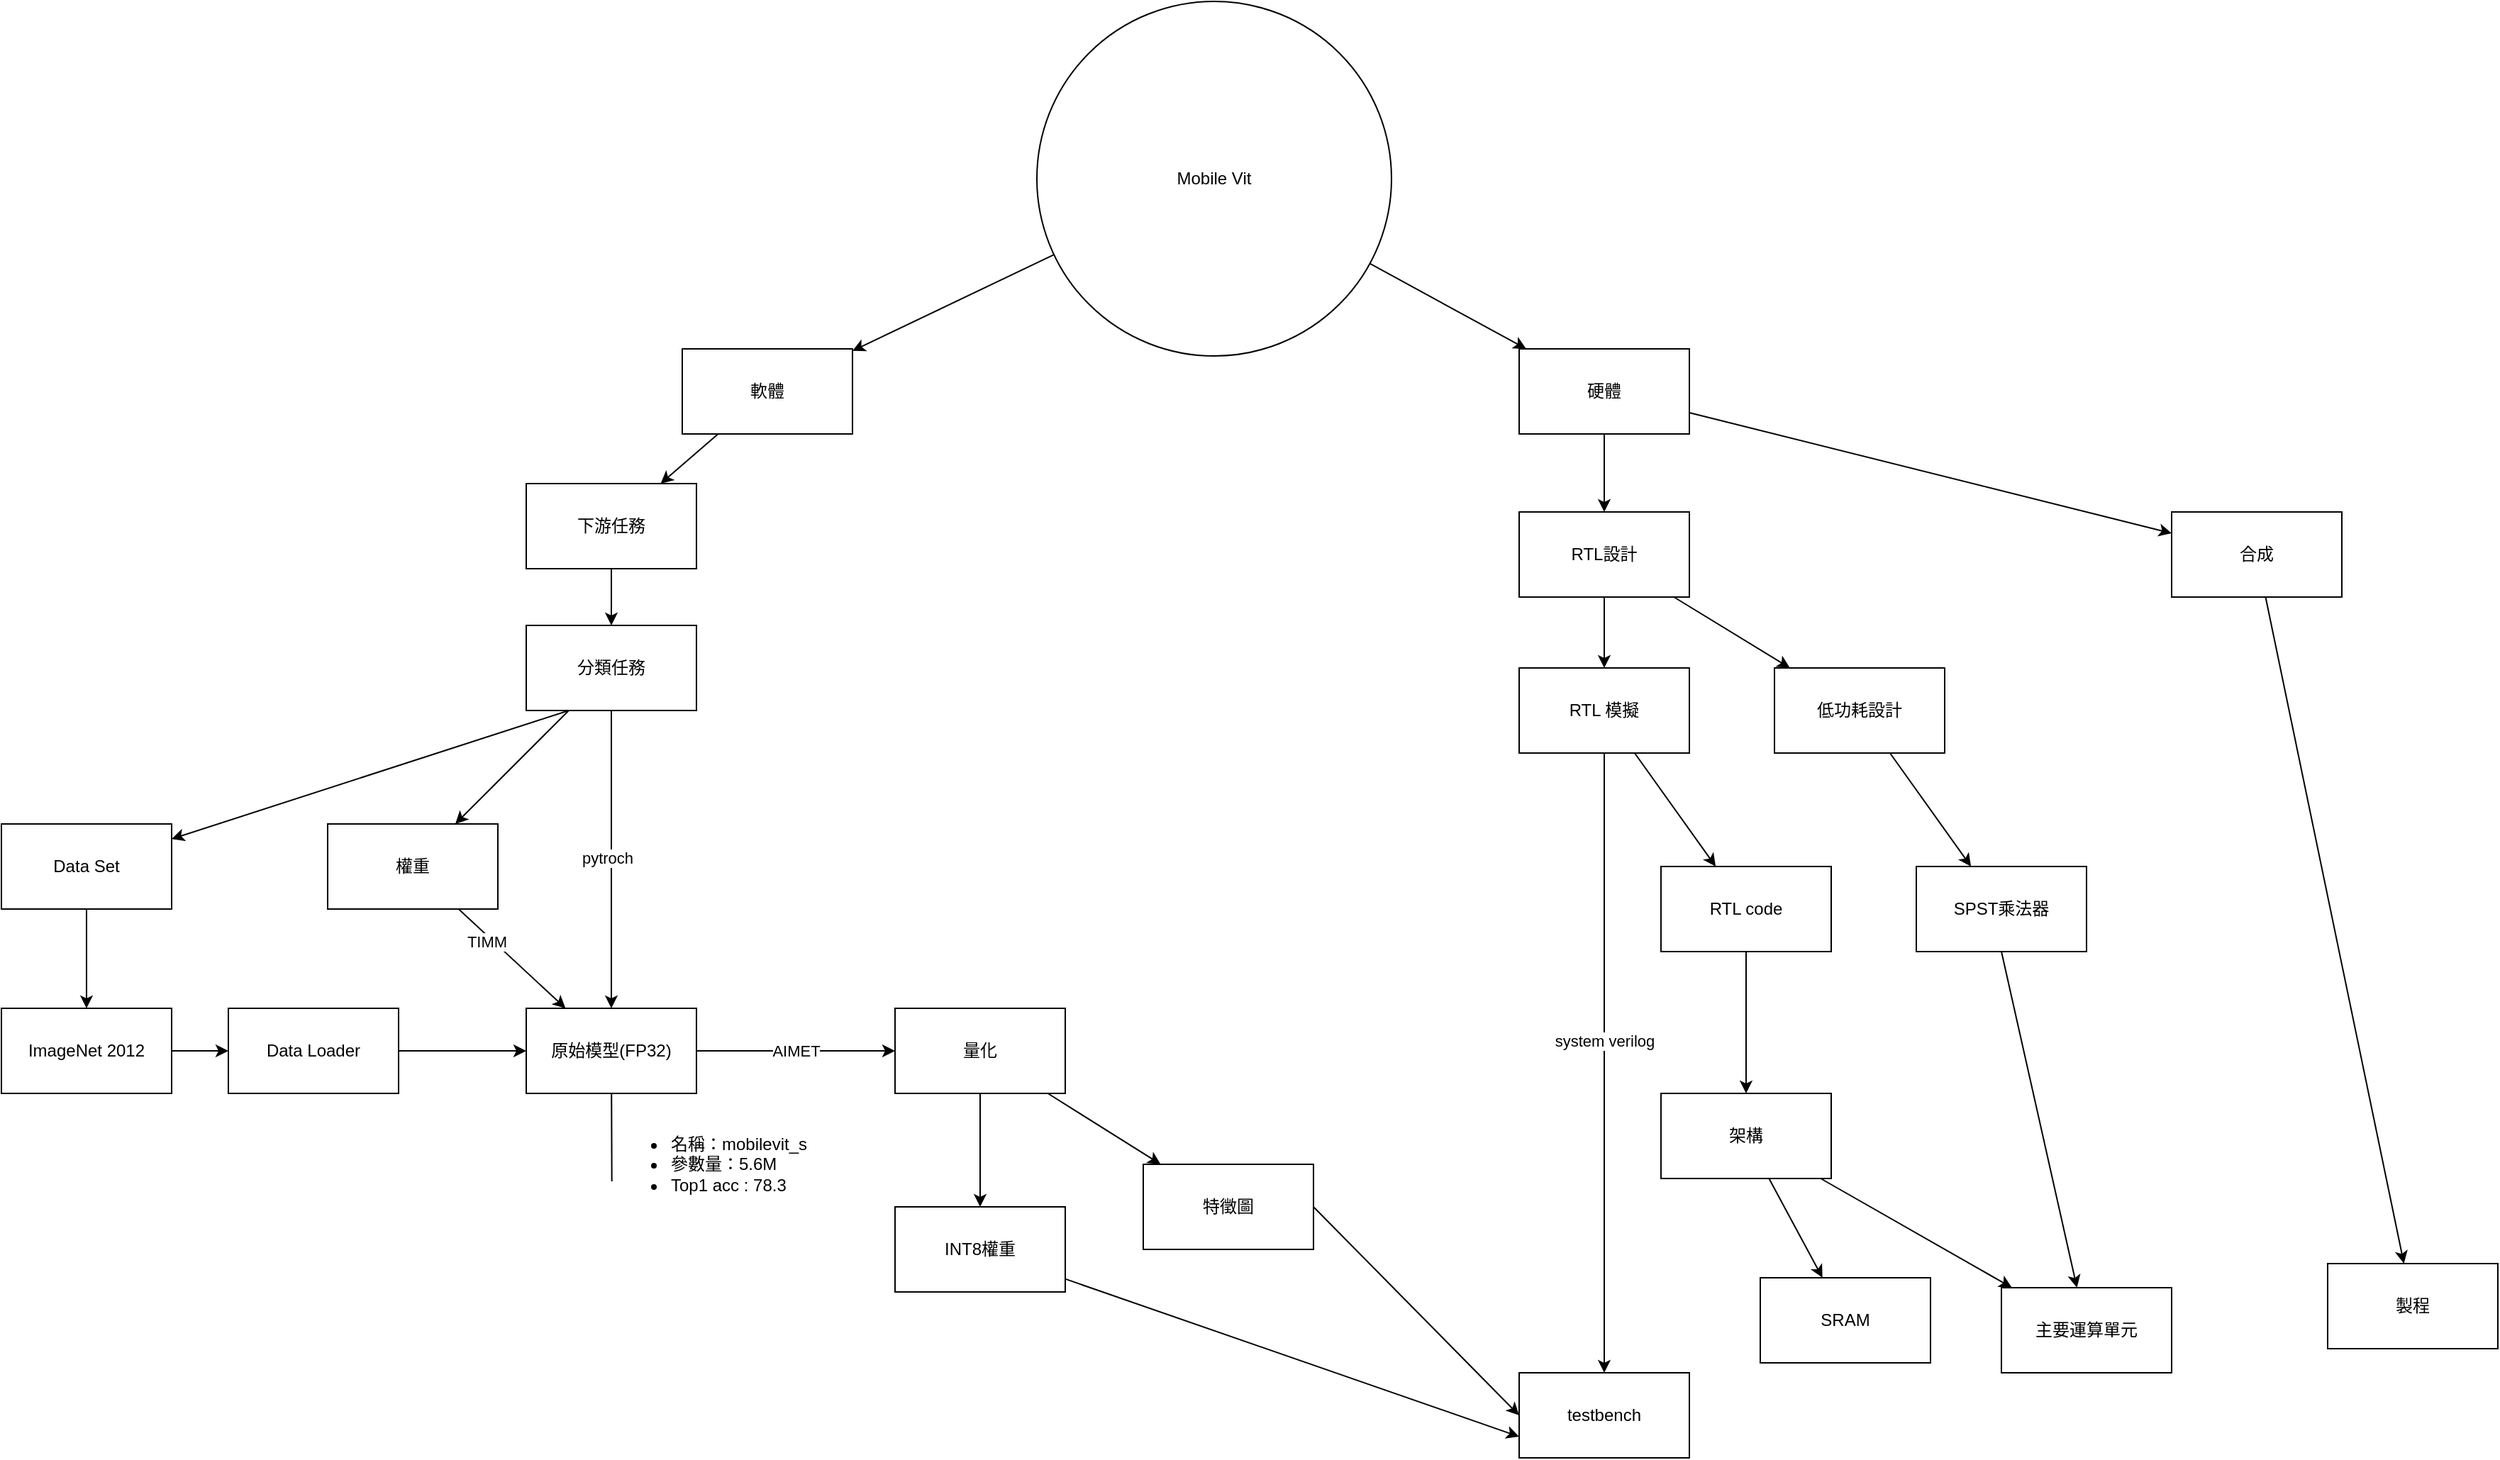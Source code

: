 <mxfile version="27.1.6">
  <diagram id="6a731a19-8d31-9384-78a2-239565b7b9f0" name="Page-1">
    <mxGraphModel dx="3889" dy="2345" grid="1" gridSize="10" guides="1" tooltips="1" connect="1" arrows="1" fold="1" page="1" pageScale="1" pageWidth="1169" pageHeight="827" background="none" math="0" shadow="0">
      <root>
        <mxCell id="0" />
        <mxCell id="1" parent="0" />
        <mxCell id="W1CDu5JQAoE7DSGFIhjb-1552" value="" style="rounded=0;orthogonalLoop=1;jettySize=auto;html=1;" parent="1" source="W1CDu5JQAoE7DSGFIhjb-1547" target="W1CDu5JQAoE7DSGFIhjb-1551" edge="1">
          <mxGeometry relative="1" as="geometry" />
        </mxCell>
        <mxCell id="W1CDu5JQAoE7DSGFIhjb-1554" value="" style="rounded=0;orthogonalLoop=1;jettySize=auto;html=1;" parent="1" source="W1CDu5JQAoE7DSGFIhjb-1547" target="W1CDu5JQAoE7DSGFIhjb-1553" edge="1">
          <mxGeometry relative="1" as="geometry" />
        </mxCell>
        <mxCell id="W1CDu5JQAoE7DSGFIhjb-1547" value="Mobile Vit" style="ellipse;whiteSpace=wrap;html=1;aspect=fixed;" parent="1" vertex="1">
          <mxGeometry x="450" y="-140" width="250" height="250" as="geometry" />
        </mxCell>
        <mxCell id="W1CDu5JQAoE7DSGFIhjb-1564" value="" style="rounded=0;orthogonalLoop=1;jettySize=auto;html=1;" parent="1" source="W1CDu5JQAoE7DSGFIhjb-1551" target="W1CDu5JQAoE7DSGFIhjb-1563" edge="1">
          <mxGeometry relative="1" as="geometry" />
        </mxCell>
        <mxCell id="W1CDu5JQAoE7DSGFIhjb-1566" value="" style="rounded=0;orthogonalLoop=1;jettySize=auto;html=1;" parent="1" source="W1CDu5JQAoE7DSGFIhjb-1551" target="W1CDu5JQAoE7DSGFIhjb-1565" edge="1">
          <mxGeometry relative="1" as="geometry" />
        </mxCell>
        <mxCell id="W1CDu5JQAoE7DSGFIhjb-1627" value="" style="rounded=0;orthogonalLoop=1;jettySize=auto;html=1;" parent="1" source="W1CDu5JQAoE7DSGFIhjb-1563" target="W1CDu5JQAoE7DSGFIhjb-1626" edge="1">
          <mxGeometry relative="1" as="geometry" />
        </mxCell>
        <mxCell id="W1CDu5JQAoE7DSGFIhjb-1551" value="硬體" style="whiteSpace=wrap;html=1;" parent="1" vertex="1">
          <mxGeometry x="790" y="105" width="120" height="60" as="geometry" />
        </mxCell>
        <mxCell id="W1CDu5JQAoE7DSGFIhjb-1598" value="" style="rounded=0;orthogonalLoop=1;jettySize=auto;html=1;" parent="1" source="W1CDu5JQAoE7DSGFIhjb-1553" target="W1CDu5JQAoE7DSGFIhjb-1603" edge="1">
          <mxGeometry relative="1" as="geometry">
            <mxPoint x="260" y="220" as="targetPoint" />
          </mxGeometry>
        </mxCell>
        <mxCell id="W1CDu5JQAoE7DSGFIhjb-1553" value="軟體" style="whiteSpace=wrap;html=1;" parent="1" vertex="1">
          <mxGeometry x="200" y="105" width="120" height="60" as="geometry" />
        </mxCell>
        <mxCell id="W1CDu5JQAoE7DSGFIhjb-1614" value="AIMET" style="rounded=0;orthogonalLoop=1;jettySize=auto;html=1;exitX=1;exitY=0.5;exitDx=0;exitDy=0;" parent="1" source="W1CDu5JQAoE7DSGFIhjb-1555" target="W1CDu5JQAoE7DSGFIhjb-1559" edge="1">
          <mxGeometry relative="1" as="geometry" />
        </mxCell>
        <mxCell id="W1CDu5JQAoE7DSGFIhjb-1555" value="原始模型(FP32)" style="whiteSpace=wrap;html=1;" parent="1" vertex="1">
          <mxGeometry x="90" y="570" width="120" height="60" as="geometry" />
        </mxCell>
        <mxCell id="W1CDu5JQAoE7DSGFIhjb-1559" value="量化" style="whiteSpace=wrap;html=1;" parent="1" vertex="1">
          <mxGeometry x="350" y="570" width="120" height="60" as="geometry" />
        </mxCell>
        <mxCell id="W1CDu5JQAoE7DSGFIhjb-1572" value="" style="rounded=0;orthogonalLoop=1;jettySize=auto;html=1;" parent="1" source="W1CDu5JQAoE7DSGFIhjb-1559" target="W1CDu5JQAoE7DSGFIhjb-1571" edge="1">
          <mxGeometry relative="1" as="geometry">
            <mxPoint x="474.118" y="700" as="sourcePoint" />
          </mxGeometry>
        </mxCell>
        <mxCell id="W1CDu5JQAoE7DSGFIhjb-1575" value="" style="rounded=0;orthogonalLoop=1;jettySize=auto;html=1;" parent="1" source="W1CDu5JQAoE7DSGFIhjb-1559" target="W1CDu5JQAoE7DSGFIhjb-1574" edge="1">
          <mxGeometry relative="1" as="geometry">
            <mxPoint x="452.8" y="700" as="sourcePoint" />
          </mxGeometry>
        </mxCell>
        <mxCell id="W1CDu5JQAoE7DSGFIhjb-1579" value="" style="rounded=0;orthogonalLoop=1;jettySize=auto;html=1;" parent="1" source="W1CDu5JQAoE7DSGFIhjb-1563" target="W1CDu5JQAoE7DSGFIhjb-1578" edge="1">
          <mxGeometry relative="1" as="geometry" />
        </mxCell>
        <mxCell id="W1CDu5JQAoE7DSGFIhjb-1563" value="RTL設計" style="whiteSpace=wrap;html=1;" parent="1" vertex="1">
          <mxGeometry x="790" y="220" width="120" height="60" as="geometry" />
        </mxCell>
        <mxCell id="W1CDu5JQAoE7DSGFIhjb-1570" value="" style="rounded=0;orthogonalLoop=1;jettySize=auto;html=1;" parent="1" source="W1CDu5JQAoE7DSGFIhjb-1565" target="W1CDu5JQAoE7DSGFIhjb-1569" edge="1">
          <mxGeometry relative="1" as="geometry" />
        </mxCell>
        <mxCell id="W1CDu5JQAoE7DSGFIhjb-1565" value="合成" style="whiteSpace=wrap;html=1;" parent="1" vertex="1">
          <mxGeometry x="1250" y="220" width="120" height="60" as="geometry" />
        </mxCell>
        <mxCell id="W1CDu5JQAoE7DSGFIhjb-1569" value="製程" style="whiteSpace=wrap;html=1;" parent="1" vertex="1">
          <mxGeometry x="1360" y="750" width="120" height="60" as="geometry" />
        </mxCell>
        <mxCell id="W1CDu5JQAoE7DSGFIhjb-1584" style="rounded=0;orthogonalLoop=1;jettySize=auto;html=1;exitX=1;exitY=0.5;exitDx=0;exitDy=0;entryX=0;entryY=0.5;entryDx=0;entryDy=0;" parent="1" source="W1CDu5JQAoE7DSGFIhjb-1571" target="W1CDu5JQAoE7DSGFIhjb-1580" edge="1">
          <mxGeometry relative="1" as="geometry" />
        </mxCell>
        <mxCell id="W1CDu5JQAoE7DSGFIhjb-1571" value="特徵圖" style="whiteSpace=wrap;html=1;" parent="1" vertex="1">
          <mxGeometry x="525" y="680" width="120" height="60" as="geometry" />
        </mxCell>
        <mxCell id="W1CDu5JQAoE7DSGFIhjb-1624" style="rounded=0;orthogonalLoop=1;jettySize=auto;html=1;entryX=0;entryY=0.75;entryDx=0;entryDy=0;" parent="1" source="W1CDu5JQAoE7DSGFIhjb-1574" target="W1CDu5JQAoE7DSGFIhjb-1580" edge="1">
          <mxGeometry relative="1" as="geometry" />
        </mxCell>
        <mxCell id="W1CDu5JQAoE7DSGFIhjb-1574" value="INT8權重" style="whiteSpace=wrap;html=1;" parent="1" vertex="1">
          <mxGeometry x="350" y="710" width="120" height="60" as="geometry" />
        </mxCell>
        <mxCell id="W1CDu5JQAoE7DSGFIhjb-1581" value="" style="rounded=0;orthogonalLoop=1;jettySize=auto;html=1;" parent="1" source="W1CDu5JQAoE7DSGFIhjb-1578" target="W1CDu5JQAoE7DSGFIhjb-1580" edge="1">
          <mxGeometry relative="1" as="geometry" />
        </mxCell>
        <mxCell id="W1CDu5JQAoE7DSGFIhjb-1625" value="system verilog" style="edgeLabel;html=1;align=center;verticalAlign=middle;resizable=0;points=[];" parent="W1CDu5JQAoE7DSGFIhjb-1581" vertex="1" connectable="0">
          <mxGeometry x="-0.073" relative="1" as="geometry">
            <mxPoint as="offset" />
          </mxGeometry>
        </mxCell>
        <mxCell id="W1CDu5JQAoE7DSGFIhjb-1583" value="" style="rounded=0;orthogonalLoop=1;jettySize=auto;html=1;" parent="1" source="W1CDu5JQAoE7DSGFIhjb-1578" target="W1CDu5JQAoE7DSGFIhjb-1582" edge="1">
          <mxGeometry relative="1" as="geometry" />
        </mxCell>
        <mxCell id="W1CDu5JQAoE7DSGFIhjb-1578" value="RTL 模擬" style="whiteSpace=wrap;html=1;" parent="1" vertex="1">
          <mxGeometry x="790" y="330" width="120" height="60" as="geometry" />
        </mxCell>
        <mxCell id="W1CDu5JQAoE7DSGFIhjb-1580" value="testbench" style="whiteSpace=wrap;html=1;" parent="1" vertex="1">
          <mxGeometry x="790" y="827" width="120" height="60" as="geometry" />
        </mxCell>
        <mxCell id="W1CDu5JQAoE7DSGFIhjb-1590" value="" style="rounded=0;orthogonalLoop=1;jettySize=auto;html=1;" parent="1" source="W1CDu5JQAoE7DSGFIhjb-1582" target="W1CDu5JQAoE7DSGFIhjb-1589" edge="1">
          <mxGeometry relative="1" as="geometry" />
        </mxCell>
        <mxCell id="W1CDu5JQAoE7DSGFIhjb-1582" value="RTL code" style="whiteSpace=wrap;html=1;" parent="1" vertex="1">
          <mxGeometry x="890" y="470" width="120" height="60" as="geometry" />
        </mxCell>
        <mxCell id="W1CDu5JQAoE7DSGFIhjb-1592" value="" style="rounded=0;orthogonalLoop=1;jettySize=auto;html=1;" parent="1" source="W1CDu5JQAoE7DSGFIhjb-1589" target="W1CDu5JQAoE7DSGFIhjb-1591" edge="1">
          <mxGeometry relative="1" as="geometry" />
        </mxCell>
        <mxCell id="W1CDu5JQAoE7DSGFIhjb-1596" value="" style="rounded=0;orthogonalLoop=1;jettySize=auto;html=1;" parent="1" source="W1CDu5JQAoE7DSGFIhjb-1589" target="W1CDu5JQAoE7DSGFIhjb-1595" edge="1">
          <mxGeometry relative="1" as="geometry" />
        </mxCell>
        <mxCell id="W1CDu5JQAoE7DSGFIhjb-1589" value="架構" style="whiteSpace=wrap;html=1;" parent="1" vertex="1">
          <mxGeometry x="890" y="630" width="120" height="60" as="geometry" />
        </mxCell>
        <mxCell id="W1CDu5JQAoE7DSGFIhjb-1591" value="主要運算單元" style="whiteSpace=wrap;html=1;" parent="1" vertex="1">
          <mxGeometry x="1130" y="767" width="120" height="60" as="geometry" />
        </mxCell>
        <mxCell id="W1CDu5JQAoE7DSGFIhjb-1595" value="SRAM" style="whiteSpace=wrap;html=1;" parent="1" vertex="1">
          <mxGeometry x="960" y="760" width="120" height="60" as="geometry" />
        </mxCell>
        <mxCell id="W1CDu5JQAoE7DSGFIhjb-1602" value="" style="rounded=0;orthogonalLoop=1;jettySize=auto;html=1;" parent="1" source="W1CDu5JQAoE7DSGFIhjb-1599" target="W1CDu5JQAoE7DSGFIhjb-1601" edge="1">
          <mxGeometry relative="1" as="geometry" />
        </mxCell>
        <mxCell id="W1CDu5JQAoE7DSGFIhjb-1599" value="Data Set" style="whiteSpace=wrap;html=1;" parent="1" vertex="1">
          <mxGeometry x="-280" y="440" width="120" height="60" as="geometry" />
        </mxCell>
        <mxCell id="W1CDu5JQAoE7DSGFIhjb-1617" value="" style="rounded=0;orthogonalLoop=1;jettySize=auto;html=1;" parent="1" source="W1CDu5JQAoE7DSGFIhjb-1601" target="W1CDu5JQAoE7DSGFIhjb-1616" edge="1">
          <mxGeometry relative="1" as="geometry" />
        </mxCell>
        <mxCell id="W1CDu5JQAoE7DSGFIhjb-1601" value="ImageNet 2012" style="whiteSpace=wrap;html=1;" parent="1" vertex="1">
          <mxGeometry x="-280" y="570" width="120" height="60" as="geometry" />
        </mxCell>
        <mxCell id="W1CDu5JQAoE7DSGFIhjb-1606" value="" style="rounded=0;orthogonalLoop=1;jettySize=auto;html=1;" parent="1" source="W1CDu5JQAoE7DSGFIhjb-1603" target="W1CDu5JQAoE7DSGFIhjb-1605" edge="1">
          <mxGeometry relative="1" as="geometry" />
        </mxCell>
        <mxCell id="W1CDu5JQAoE7DSGFIhjb-1603" value="下游任務" style="whiteSpace=wrap;html=1;" parent="1" vertex="1">
          <mxGeometry x="90" y="200" width="120" height="60" as="geometry" />
        </mxCell>
        <mxCell id="W1CDu5JQAoE7DSGFIhjb-1607" style="rounded=0;orthogonalLoop=1;jettySize=auto;html=1;exitX=0.25;exitY=1;exitDx=0;exitDy=0;" parent="1" source="W1CDu5JQAoE7DSGFIhjb-1605" target="W1CDu5JQAoE7DSGFIhjb-1599" edge="1">
          <mxGeometry relative="1" as="geometry" />
        </mxCell>
        <mxCell id="W1CDu5JQAoE7DSGFIhjb-1608" style="rounded=0;orthogonalLoop=1;jettySize=auto;html=1;exitX=0.5;exitY=1;exitDx=0;exitDy=0;" parent="1" source="W1CDu5JQAoE7DSGFIhjb-1605" target="W1CDu5JQAoE7DSGFIhjb-1555" edge="1">
          <mxGeometry relative="1" as="geometry" />
        </mxCell>
        <mxCell id="W1CDu5JQAoE7DSGFIhjb-1623" value="pytroch" style="edgeLabel;html=1;align=center;verticalAlign=middle;resizable=0;points=[];" parent="W1CDu5JQAoE7DSGFIhjb-1608" vertex="1" connectable="0">
          <mxGeometry x="-0.009" y="-3" relative="1" as="geometry">
            <mxPoint as="offset" />
          </mxGeometry>
        </mxCell>
        <mxCell id="W1CDu5JQAoE7DSGFIhjb-1620" style="rounded=0;orthogonalLoop=1;jettySize=auto;html=1;" parent="1" source="W1CDu5JQAoE7DSGFIhjb-1605" target="W1CDu5JQAoE7DSGFIhjb-1611" edge="1">
          <mxGeometry relative="1" as="geometry" />
        </mxCell>
        <mxCell id="W1CDu5JQAoE7DSGFIhjb-1605" value="分類任務" style="whiteSpace=wrap;html=1;" parent="1" vertex="1">
          <mxGeometry x="90" y="300" width="120" height="60" as="geometry" />
        </mxCell>
        <mxCell id="W1CDu5JQAoE7DSGFIhjb-1621" style="rounded=0;orthogonalLoop=1;jettySize=auto;html=1;" parent="1" source="W1CDu5JQAoE7DSGFIhjb-1611" target="W1CDu5JQAoE7DSGFIhjb-1555" edge="1">
          <mxGeometry relative="1" as="geometry" />
        </mxCell>
        <mxCell id="W1CDu5JQAoE7DSGFIhjb-1622" value="TIMM" style="edgeLabel;html=1;align=center;verticalAlign=middle;resizable=0;points=[];" parent="W1CDu5JQAoE7DSGFIhjb-1621" vertex="1" connectable="0">
          <mxGeometry x="-0.428" y="-3" relative="1" as="geometry">
            <mxPoint as="offset" />
          </mxGeometry>
        </mxCell>
        <mxCell id="W1CDu5JQAoE7DSGFIhjb-1611" value="權重" style="whiteSpace=wrap;html=1;" parent="1" vertex="1">
          <mxGeometry x="-50" y="440" width="120" height="60" as="geometry" />
        </mxCell>
        <mxCell id="W1CDu5JQAoE7DSGFIhjb-1619" style="rounded=0;orthogonalLoop=1;jettySize=auto;html=1;exitX=1;exitY=0.5;exitDx=0;exitDy=0;" parent="1" source="W1CDu5JQAoE7DSGFIhjb-1616" target="W1CDu5JQAoE7DSGFIhjb-1555" edge="1">
          <mxGeometry relative="1" as="geometry" />
        </mxCell>
        <mxCell id="W1CDu5JQAoE7DSGFIhjb-1616" value="Data Loader" style="whiteSpace=wrap;html=1;" parent="1" vertex="1">
          <mxGeometry x="-120" y="570" width="120" height="60" as="geometry" />
        </mxCell>
        <mxCell id="W1CDu5JQAoE7DSGFIhjb-1629" value="" style="rounded=0;orthogonalLoop=1;jettySize=auto;html=1;" parent="1" source="W1CDu5JQAoE7DSGFIhjb-1626" target="W1CDu5JQAoE7DSGFIhjb-1628" edge="1">
          <mxGeometry relative="1" as="geometry" />
        </mxCell>
        <mxCell id="W1CDu5JQAoE7DSGFIhjb-1626" value="低功耗設計" style="whiteSpace=wrap;html=1;" parent="1" vertex="1">
          <mxGeometry x="970" y="330" width="120" height="60" as="geometry" />
        </mxCell>
        <mxCell id="W1CDu5JQAoE7DSGFIhjb-1630" style="rounded=0;orthogonalLoop=1;jettySize=auto;html=1;exitX=0.5;exitY=1;exitDx=0;exitDy=0;" parent="1" source="W1CDu5JQAoE7DSGFIhjb-1628" target="W1CDu5JQAoE7DSGFIhjb-1591" edge="1">
          <mxGeometry relative="1" as="geometry" />
        </mxCell>
        <mxCell id="W1CDu5JQAoE7DSGFIhjb-1628" value="SPST乘法器" style="whiteSpace=wrap;html=1;" parent="1" vertex="1">
          <mxGeometry x="1070" y="470" width="120" height="60" as="geometry" />
        </mxCell>
        <mxCell id="W1CDu5JQAoE7DSGFIhjb-1635" value="" style="endArrow=none;html=1;rounded=0;exitX=0.002;exitY=0.65;exitDx=0;exitDy=0;exitPerimeter=0;" parent="1" source="W1CDu5JQAoE7DSGFIhjb-1636" target="W1CDu5JQAoE7DSGFIhjb-1555" edge="1">
          <mxGeometry width="50" height="50" relative="1" as="geometry">
            <mxPoint x="150" y="720" as="sourcePoint" />
            <mxPoint x="10" y="750" as="targetPoint" />
          </mxGeometry>
        </mxCell>
        <mxCell id="W1CDu5JQAoE7DSGFIhjb-1636" value="&lt;ul&gt;&lt;li&gt;名稱：mobilevit_s&lt;/li&gt;&lt;li&gt;參數量：5.6M&lt;/li&gt;&lt;li&gt;Top1 acc :&amp;nbsp;78.3&lt;/li&gt;&lt;/ul&gt;" style="text;strokeColor=none;fillColor=none;html=1;whiteSpace=wrap;verticalAlign=middle;overflow=hidden;" parent="1" vertex="1">
          <mxGeometry x="150" y="640" width="170" height="80" as="geometry" />
        </mxCell>
      </root>
    </mxGraphModel>
  </diagram>
</mxfile>
